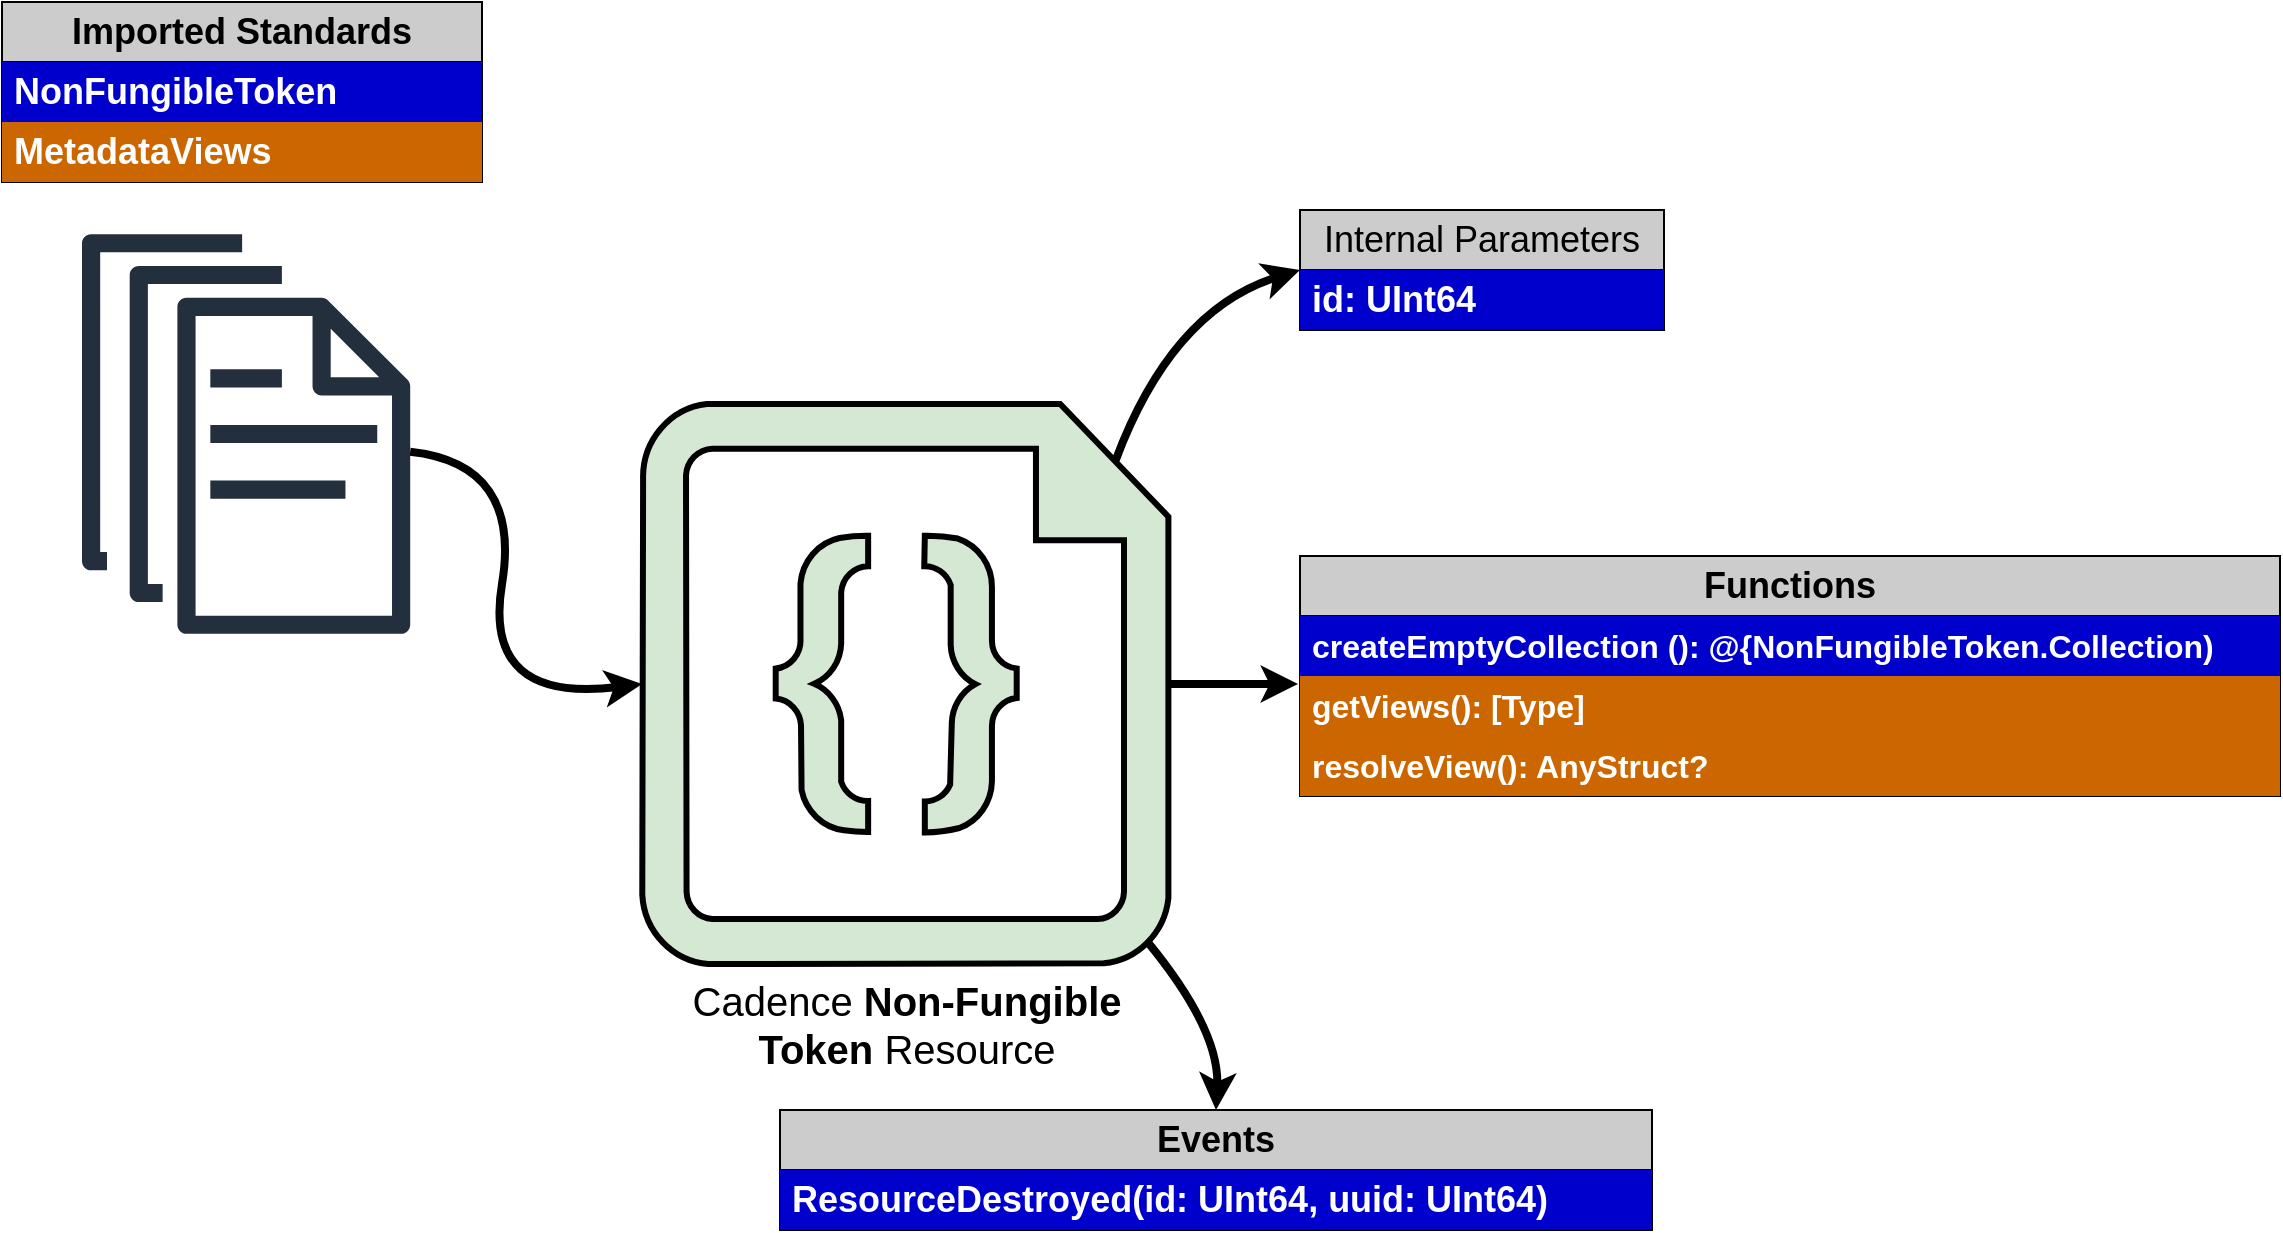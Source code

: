 <mxfile version="24.7.17">
  <diagram name="SolidityNFTArch" id="yL3fGh3pU8dEhlVRAPUD">
    <mxGraphModel dx="2534" dy="835" grid="1" gridSize="10" guides="1" tooltips="1" connect="1" arrows="1" fold="1" page="1" pageScale="1" pageWidth="1100" pageHeight="850" math="0" shadow="0">
      <root>
        <mxCell id="0" />
        <mxCell id="1" parent="0" />
        <mxCell id="yQm9gzGzEee4IaPwdyJb-7" value="&lt;font style=&quot;font-size: 20px;&quot;&gt;Cadence &lt;b&gt;Non-Fungible&lt;/b&gt;&lt;/font&gt;&lt;div&gt;&lt;font style=&quot;font-size: 20px;&quot;&gt;&lt;b&gt;Token&lt;/b&gt; Resource&lt;/font&gt;&lt;/div&gt;" style="sketch=0;aspect=fixed;pointerEvents=1;shadow=0;dashed=0;html=1;strokeColor=#000000;labelPosition=center;verticalLabelPosition=bottom;verticalAlign=top;align=center;fillColor=#d5e8d4;shape=mxgraph.azure.code_file;strokeWidth=3;" parent="1" vertex="1">
          <mxGeometry x="161" y="287" width="263.2" height="280" as="geometry" />
        </mxCell>
        <mxCell id="yQm9gzGzEee4IaPwdyJb-8" value="" style="sketch=0;outlineConnect=0;fontColor=#232F3E;gradientColor=none;fillColor=#232F3D;strokeColor=none;dashed=0;verticalLabelPosition=bottom;verticalAlign=top;align=center;html=1;fontSize=12;fontStyle=0;aspect=fixed;pointerEvents=1;shape=mxgraph.aws4.documents;" parent="1" vertex="1">
          <mxGeometry x="-119" y="202" width="164.1" height="200" as="geometry" />
        </mxCell>
        <mxCell id="yQm9gzGzEee4IaPwdyJb-12" value="Internal Parameters" style="swimlane;fontStyle=0;childLayout=stackLayout;horizontal=1;startSize=30;horizontalStack=0;resizeParent=1;resizeParentMax=0;resizeLast=0;collapsible=1;marginBottom=0;whiteSpace=wrap;html=1;fillColor=#CCCCCC;fontSize=18;" parent="1" vertex="1">
          <mxGeometry x="490" y="190" width="182" height="60" as="geometry">
            <mxRectangle x="630" y="150" width="90" height="30" as="alternateBounds" />
          </mxGeometry>
        </mxCell>
        <mxCell id="yQm9gzGzEee4IaPwdyJb-13" value="id: UInt64" style="text;strokeColor=none;fillColor=#0000CC;align=left;verticalAlign=middle;spacingLeft=4;spacingRight=4;overflow=hidden;points=[[0,0.5],[1,0.5]];portConstraint=eastwest;rotatable=0;whiteSpace=wrap;html=1;labelBackgroundColor=none;fontColor=#FFFFFF;fontStyle=1;fontSize=18;" parent="yQm9gzGzEee4IaPwdyJb-12" vertex="1">
          <mxGeometry y="30" width="182" height="30" as="geometry" />
        </mxCell>
        <mxCell id="yQm9gzGzEee4IaPwdyJb-40" value="&lt;b style=&quot;font-size: 18px;&quot;&gt;Functions&lt;/b&gt;" style="swimlane;fontStyle=0;childLayout=stackLayout;horizontal=1;startSize=30;horizontalStack=0;resizeParent=1;resizeParentMax=0;resizeLast=0;collapsible=1;marginBottom=0;whiteSpace=wrap;html=1;fillColor=#CCCCCC;fontSize=18;" parent="1" vertex="1">
          <mxGeometry x="490" y="363" width="490" height="120" as="geometry" />
        </mxCell>
        <mxCell id="yQm9gzGzEee4IaPwdyJb-42" value="createEmptyCollection (): @{NonFungibleToken.Collection)" style="text;strokeColor=none;fillColor=#0000CC;align=left;verticalAlign=middle;spacingLeft=4;spacingRight=4;overflow=hidden;points=[[0,0.5],[1,0.5]];portConstraint=eastwest;rotatable=0;whiteSpace=wrap;html=1;fontColor=#FFFFFF;labelBackgroundColor=none;fontStyle=1;fontSize=16;" parent="yQm9gzGzEee4IaPwdyJb-40" vertex="1">
          <mxGeometry y="30" width="490" height="30" as="geometry" />
        </mxCell>
        <mxCell id="yQm9gzGzEee4IaPwdyJb-43" value="getViews(): [Type]" style="text;strokeColor=none;fillColor=#CC6600;align=left;verticalAlign=middle;spacingLeft=4;spacingRight=4;overflow=hidden;points=[[0,0.5],[1,0.5]];portConstraint=eastwest;rotatable=0;whiteSpace=wrap;html=1;fontColor=#FFFFFF;labelBackgroundColor=none;fontStyle=1;fontSize=16;" parent="yQm9gzGzEee4IaPwdyJb-40" vertex="1">
          <mxGeometry y="60" width="490" height="30" as="geometry" />
        </mxCell>
        <mxCell id="yQm9gzGzEee4IaPwdyJb-54" value="resolveView(): AnyStruct?" style="text;strokeColor=none;fillColor=#CC6600;align=left;verticalAlign=middle;spacingLeft=4;spacingRight=4;overflow=hidden;points=[[0,0.5],[1,0.5]];portConstraint=eastwest;rotatable=0;whiteSpace=wrap;html=1;fontColor=#FFFFFF;labelBackgroundColor=none;fontStyle=1;fontSize=16;" parent="yQm9gzGzEee4IaPwdyJb-40" vertex="1">
          <mxGeometry y="90" width="490" height="30" as="geometry" />
        </mxCell>
        <mxCell id="yQm9gzGzEee4IaPwdyJb-48" value="&lt;b style=&quot;font-size: 18px;&quot;&gt;Events&lt;/b&gt;" style="swimlane;fontStyle=0;childLayout=stackLayout;horizontal=1;startSize=30;horizontalStack=0;resizeParent=1;resizeParentMax=0;resizeLast=0;collapsible=1;marginBottom=0;whiteSpace=wrap;html=1;fillColor=#CCCCCC;fontSize=18;" parent="1" vertex="1">
          <mxGeometry x="230" y="640" width="436" height="60" as="geometry" />
        </mxCell>
        <mxCell id="yQm9gzGzEee4IaPwdyJb-49" value="ResourceDestroyed(id: UInt64, uuid: UInt64)" style="text;strokeColor=none;fillColor=#0000CC;align=left;verticalAlign=middle;spacingLeft=4;spacingRight=4;overflow=hidden;points=[[0,0.5],[1,0.5]];portConstraint=eastwest;rotatable=0;whiteSpace=wrap;html=1;fontColor=#FFFFFF;labelBackgroundColor=none;fontStyle=1;fontSize=18;" parent="yQm9gzGzEee4IaPwdyJb-48" vertex="1">
          <mxGeometry y="30" width="436" height="30" as="geometry" />
        </mxCell>
        <mxCell id="Qexjt-wCg0GgxLo2r0Kk-6" value="" style="curved=1;endArrow=classic;html=1;rounded=0;entryX=0;entryY=0.5;entryDx=0;entryDy=0;strokeWidth=4;exitX=0.9;exitY=0.1;exitDx=0;exitDy=0;exitPerimeter=0;" parent="1" source="yQm9gzGzEee4IaPwdyJb-7" target="yQm9gzGzEee4IaPwdyJb-12" edge="1">
          <mxGeometry width="50" height="50" relative="1" as="geometry">
            <mxPoint x="150" y="220" as="sourcePoint" />
            <mxPoint x="601" y="200" as="targetPoint" />
            <Array as="points">
              <mxPoint x="426" y="240" />
            </Array>
          </mxGeometry>
        </mxCell>
        <mxCell id="Qexjt-wCg0GgxLo2r0Kk-8" value="" style="curved=1;endArrow=classic;html=1;rounded=0;entryX=-0.002;entryY=0.133;entryDx=0;entryDy=0;exitX=1;exitY=0.5;exitDx=0;exitDy=0;exitPerimeter=0;strokeWidth=4;entryPerimeter=0;" parent="1" source="yQm9gzGzEee4IaPwdyJb-7" target="yQm9gzGzEee4IaPwdyJb-43" edge="1">
          <mxGeometry width="50" height="50" relative="1" as="geometry">
            <mxPoint x="421" y="607" as="sourcePoint" />
            <mxPoint x="471" y="557" as="targetPoint" />
            <Array as="points" />
          </mxGeometry>
        </mxCell>
        <mxCell id="Qexjt-wCg0GgxLo2r0Kk-10" value="" style="curved=1;endArrow=classic;html=1;rounded=0;entryX=0;entryY=0.5;entryDx=0;entryDy=0;entryPerimeter=0;strokeWidth=4;" parent="1" source="yQm9gzGzEee4IaPwdyJb-8" target="yQm9gzGzEee4IaPwdyJb-7" edge="1">
          <mxGeometry width="50" height="50" relative="1" as="geometry">
            <mxPoint x="71" y="317" as="sourcePoint" />
            <mxPoint x="121" y="267" as="targetPoint" />
            <Array as="points">
              <mxPoint x="101" y="317" />
              <mxPoint x="81" y="437" />
            </Array>
          </mxGeometry>
        </mxCell>
        <mxCell id="Qexjt-wCg0GgxLo2r0Kk-11" value="" style="curved=1;endArrow=classic;html=1;rounded=0;entryX=0.5;entryY=0;entryDx=0;entryDy=0;strokeWidth=4;exitX=0.96;exitY=0.96;exitDx=0;exitDy=0;exitPerimeter=0;" parent="1" source="yQm9gzGzEee4IaPwdyJb-7" target="yQm9gzGzEee4IaPwdyJb-48" edge="1">
          <mxGeometry width="50" height="50" relative="1" as="geometry">
            <mxPoint x="470" y="580" as="sourcePoint" />
            <mxPoint x="71" y="567" as="targetPoint" />
            <Array as="points">
              <mxPoint x="450" y="600" />
            </Array>
          </mxGeometry>
        </mxCell>
        <mxCell id="Qexjt-wCg0GgxLo2r0Kk-12" value="&lt;b style=&quot;font-size: 18px;&quot;&gt;Imported Standards&lt;/b&gt;" style="swimlane;fontStyle=0;childLayout=stackLayout;horizontal=1;startSize=30;horizontalStack=0;resizeParent=1;resizeParentMax=0;resizeLast=0;collapsible=1;marginBottom=0;whiteSpace=wrap;html=1;fillColor=#CCCCCC;fontSize=18;" parent="1" vertex="1">
          <mxGeometry x="-159" y="86" width="240" height="90" as="geometry" />
        </mxCell>
        <mxCell id="Qexjt-wCg0GgxLo2r0Kk-13" value="NonFungibleToken" style="text;strokeColor=none;fillColor=#0000CC;align=left;verticalAlign=middle;spacingLeft=4;spacingRight=4;overflow=hidden;points=[[0,0.5],[1,0.5]];portConstraint=eastwest;rotatable=0;whiteSpace=wrap;html=1;fontColor=#FFFFFF;labelBackgroundColor=none;fontStyle=1;fontSize=18;" parent="Qexjt-wCg0GgxLo2r0Kk-12" vertex="1">
          <mxGeometry y="30" width="240" height="30" as="geometry" />
        </mxCell>
        <mxCell id="Qexjt-wCg0GgxLo2r0Kk-14" value="MetadataViews" style="text;strokeColor=none;fillColor=#CC6600;align=left;verticalAlign=middle;spacingLeft=4;spacingRight=4;overflow=hidden;points=[[0,0.5],[1,0.5]];portConstraint=eastwest;rotatable=0;whiteSpace=wrap;html=1;fontColor=#FFFFFF;labelBackgroundColor=none;fontStyle=1;fontSize=18;" parent="Qexjt-wCg0GgxLo2r0Kk-12" vertex="1">
          <mxGeometry y="60" width="240" height="30" as="geometry" />
        </mxCell>
      </root>
    </mxGraphModel>
  </diagram>
</mxfile>

